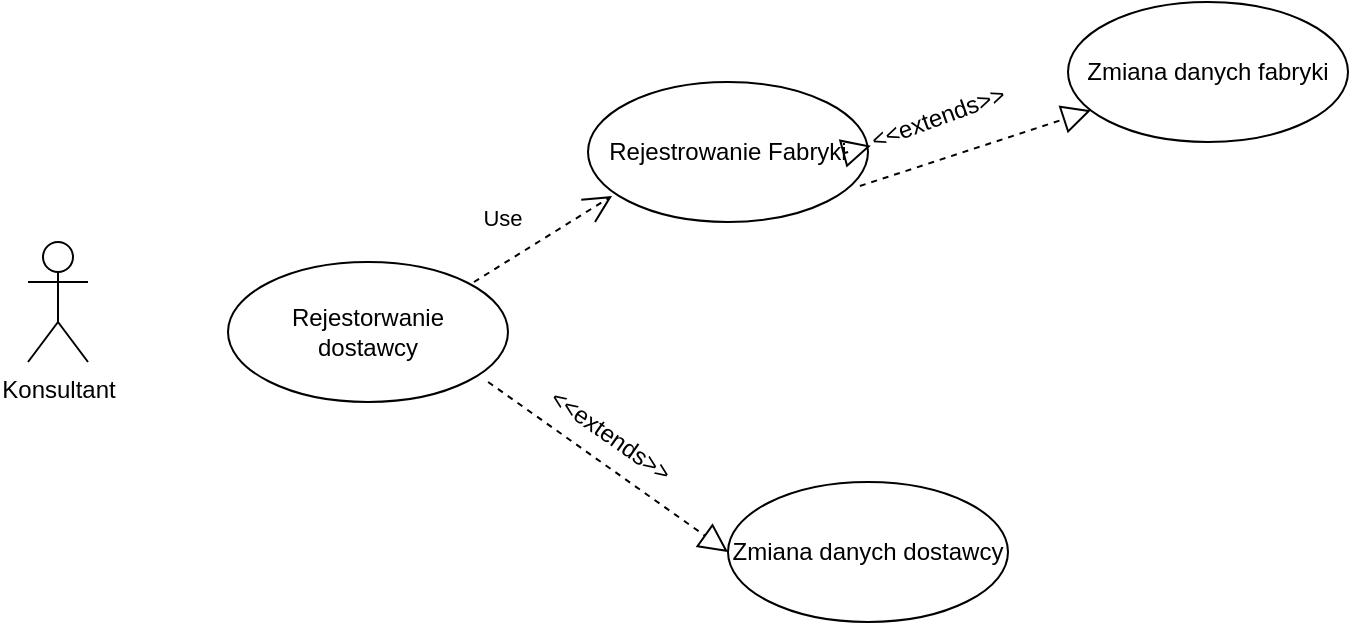 <mxfile version="12.1.7" type="github" pages="1"><diagram id="q9JTWc-cVDdjMNwlHtUd" name="Page-1"><mxGraphModel dx="768" dy="721" grid="1" gridSize="10" guides="1" tooltips="1" connect="1" arrows="1" fold="1" page="1" pageScale="1" pageWidth="827" pageHeight="1169" math="0" shadow="0"><root><mxCell id="0"/><mxCell id="1" parent="0"/><mxCell id="EfMl39gc1AeHswouPI5L-1" value="&lt;div&gt;Konsultant&lt;/div&gt;&lt;div&gt;&lt;br&gt;&lt;/div&gt;" style="shape=umlActor;verticalLabelPosition=bottom;labelBackgroundColor=#ffffff;verticalAlign=top;html=1;" vertex="1" parent="1"><mxGeometry x="110" y="130" width="30" height="60" as="geometry"/></mxCell><mxCell id="EfMl39gc1AeHswouPI5L-2" value="&lt;div&gt;Rejestorwanie &lt;br&gt;&lt;/div&gt;&lt;div&gt;dostawcy&lt;/div&gt;" style="ellipse;whiteSpace=wrap;html=1;" vertex="1" parent="1"><mxGeometry x="210" y="140" width="140" height="70" as="geometry"/></mxCell><mxCell id="EfMl39gc1AeHswouPI5L-3" value="&lt;div&gt;Rejestrowanie Fabryki&lt;/div&gt;" style="ellipse;whiteSpace=wrap;html=1;" vertex="1" parent="1"><mxGeometry x="390" y="50" width="140" height="70" as="geometry"/></mxCell><mxCell id="EfMl39gc1AeHswouPI5L-4" value="Use" style="endArrow=open;endSize=12;dashed=1;html=1;entryX=0.086;entryY=0.814;entryDx=0;entryDy=0;entryPerimeter=0;" edge="1" parent="1" target="EfMl39gc1AeHswouPI5L-3"><mxGeometry x="-0.287" y="20" width="160" relative="1" as="geometry"><mxPoint x="333" y="150" as="sourcePoint"/><mxPoint x="493" y="150" as="targetPoint"/><mxPoint as="offset"/></mxGeometry></mxCell><mxCell id="EfMl39gc1AeHswouPI5L-8" value="&lt;div&gt;Zmiana danych dostawcy&lt;/div&gt;" style="ellipse;whiteSpace=wrap;html=1;" vertex="1" parent="1"><mxGeometry x="460" y="250" width="140" height="70" as="geometry"/></mxCell><mxCell id="EfMl39gc1AeHswouPI5L-9" value="&lt;div&gt;Zmiana danych fabryki&lt;/div&gt;" style="ellipse;whiteSpace=wrap;html=1;" vertex="1" parent="1"><mxGeometry x="630" y="10" width="140" height="70" as="geometry"/></mxCell><mxCell id="EfMl39gc1AeHswouPI5L-10" value="" style="endArrow=block;dashed=1;endFill=0;endSize=12;html=1;entryX=0;entryY=0.5;entryDx=0;entryDy=0;exitX=0.929;exitY=0.857;exitDx=0;exitDy=0;exitPerimeter=0;" edge="1" parent="1" source="EfMl39gc1AeHswouPI5L-2" target="EfMl39gc1AeHswouPI5L-8"><mxGeometry width="160" relative="1" as="geometry"><mxPoint x="250" y="270" as="sourcePoint"/><mxPoint x="410" y="270" as="targetPoint"/></mxGeometry></mxCell><mxCell id="EfMl39gc1AeHswouPI5L-14" value="&lt;div&gt;&amp;lt;&amp;lt;extends&amp;gt;&amp;gt;&lt;/div&gt;&lt;div&gt;&lt;br&gt;&lt;/div&gt;" style="text;html=1;resizable=0;points=[];autosize=1;align=left;verticalAlign=top;spacingTop=-4;rotation=35;" vertex="1" parent="1"><mxGeometry x="360" y="220" width="90" height="30" as="geometry"/></mxCell><mxCell id="EfMl39gc1AeHswouPI5L-15" value="&lt;div&gt;&amp;lt;&amp;lt;extends&amp;gt;&amp;gt;&lt;/div&gt;&lt;div&gt;&lt;br&gt;&lt;/div&gt;" style="text;html=1;resizable=0;points=[];autosize=1;align=left;verticalAlign=top;spacingTop=-4;rotation=-20;" vertex="1" parent="1"><mxGeometry x="530" y="55" width="90" height="30" as="geometry"/></mxCell><mxCell id="EfMl39gc1AeHswouPI5L-16" value="" style="endArrow=block;dashed=1;endFill=0;endSize=12;html=1;exitX=0.929;exitY=0.857;exitDx=0;exitDy=0;exitPerimeter=0;" edge="1" parent="1" target="EfMl39gc1AeHswouPI5L-15"><mxGeometry width="160" relative="1" as="geometry"><mxPoint x="520.06" y="84.99" as="sourcePoint"/><mxPoint x="635.828" y="58.982" as="targetPoint"/></mxGeometry></mxCell><mxCell id="EfMl39gc1AeHswouPI5L-11" value="" style="endArrow=block;dashed=1;endFill=0;endSize=12;html=1;exitX=0.971;exitY=0.743;exitDx=0;exitDy=0;exitPerimeter=0;" edge="1" parent="1" source="EfMl39gc1AeHswouPI5L-3" target="EfMl39gc1AeHswouPI5L-9"><mxGeometry width="160" relative="1" as="geometry"><mxPoint x="520.06" y="84.99" as="sourcePoint"/><mxPoint x="640" y="170" as="targetPoint"/><Array as="points"/></mxGeometry></mxCell></root></mxGraphModel></diagram></mxfile>